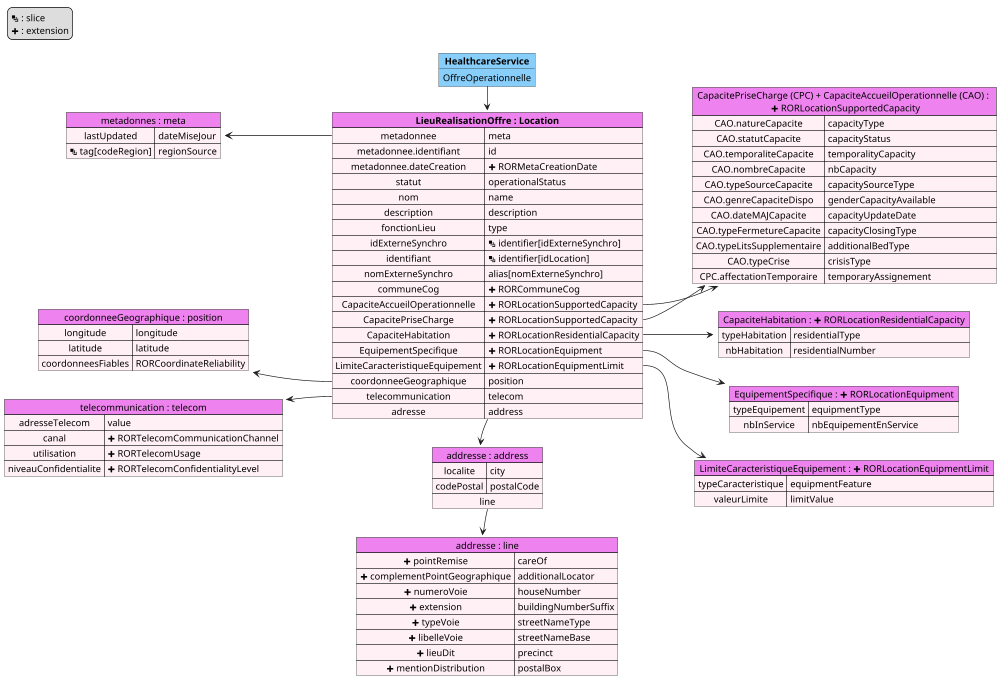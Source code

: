 @startuml mapping-Location

left to right direction

scale 1000 width

legend top left
  <&layers> : slice
  <&plus> : extension
endlegend


map "metadonnes : meta" as meta #back:LavenderBlush;header:Violet {
    lastUpdated => dateMiseJour 
    <&layers> tag[codeRegion] => regionSource
}

map "EquipementSpecifique : <&plus> RORLocationEquipment" as RORLocationEquipment #back:LavenderBlush;header:Violet {
    typeEquipement => equipmentType
    nbInService => nbEquipementEnService
}

map "LimiteCaracteristiqueEquipement : <&plus> RORLocationEquipmentLimit" as RORLocationEquipmentLimit #back:LavenderBlush;header:Violet {
    typeCaracteristique => equipmentFeature
    valeurLimite => limitValue
}

map "CapaciteHabitation : <&plus> RORLocationResidentialCapacity" as RORLocationResidentialCapacity #back:LavenderBlush;header:Violet {
    typeHabitation => residentialType
    nbHabitation => residentialNumber
}

map "CapacitePriseCharge (CPC) + CapaciteAccueilOperationnelle (CAO) : \n <&plus> RORLocationSupportedCapacity" as RORLocationSupportedCapacity #back:LavenderBlush;header:Violet {
    CAO.natureCapacite => capacityType
    CAO.statutCapacite => capacityStatus
    CAO.temporaliteCapacite => temporalityCapacity
    CAO.nombreCapacite => nbCapacity
    CAO.typeSourceCapacite => capacitySourceType
    CAO.genreCapaciteDispo => genderCapacityAvailable
    CAO.dateMAJCapacite => capacityUpdateDate
    CAO.typeFermetureCapacite => capacityClosingType
    CAO.typeLitsSupplementaire => additionalBedType
    CAO.typeCrise => crisisType
    CPC.affectationTemporaire => temporaryAssignement
}

map "telecommunication : telecom" as telecom #back:LavenderBlush;header:Violet {
    adresseTelecom => value
    canal => <&plus> RORTelecomCommunicationChannel
    utilisation => <&plus> RORTelecomUsage
    niveauConfidentialite => <&plus> RORTelecomConfidentialityLevel
}

map "addresse : line" as addressLine #back:LavenderBlush;header:Violet {
    <&plus> pointRemise => careOf
    <&plus> complementPointGeographique => additionalLocator
    <&plus> numeroVoie => houseNumber
    <&plus> extension => buildingNumberSuffix
    <&plus> typeVoie => streetNameType
    <&plus> libelleVoie => streetNameBase
    <&plus> lieuDit => precinct
    <&plus> mentionDistribution => postalBox
}

map "addresse : address" as address #back:LavenderBlush;header:Violet {
    localite => city
    codePostal => postalCode
    line *-> addressLine
}

map "coordonneeGeographique : position" as position #back:LavenderBlush;header:Violet {
    longitude => longitude
    latitude => latitude
    coordonneesFiables => RORCoordinateReliability
}


map "**LieuRealisationOffre : Location**" as L #back:LavenderBlush;header:Violet {
    metadonnee => meta 
    metadonnee.identifiant => id
    metadonnee.dateCreation => <&plus> RORMetaCreationDate
    statut => operationalStatus
    nom => name
    description => description
    fonctionLieu => type
    idExterneSynchro => <&layers> identifier[idExterneSynchro]
    identifiant => <&layers> identifier[idLocation]
    nomExterneSynchro => alias[nomExterneSynchro]
    communeCog => <&plus> RORCommuneCog
    CapaciteAccueilOperationnelle => <&plus> RORLocationSupportedCapacity 
    CapacitePriseCharge => <&plus> RORLocationSupportedCapacity
    CapaciteHabitation => <&plus> RORLocationResidentialCapacity
    EquipementSpecifique => <&plus> RORLocationEquipment
    LimiteCaracteristiqueEquipement => <&plus> RORLocationEquipmentLimit
    coordonneeGeographique => position
    telecommunication => telecom
    adresse => address
}

meta <-- L::metadonnee
telecom <-- L::telecommunication
position <-- L::coordonneeGeographique
L::adresse -> address
L::EquipementSpecifique --> RORLocationEquipment
L::LimiteCaracteristiqueEquipement --> RORLocationEquipmentLimit
L::CapaciteHabitation--> RORLocationResidentialCapacity
L::CapacitePriseCharge--> RORLocationSupportedCapacity
L::CapaciteAccueilOperationnelle --> RORLocationSupportedCapacity


object "**HealthcareService**" as HS #LightSkyBlue {
    OffreOperationnelle
}

HS -> L

@enduml